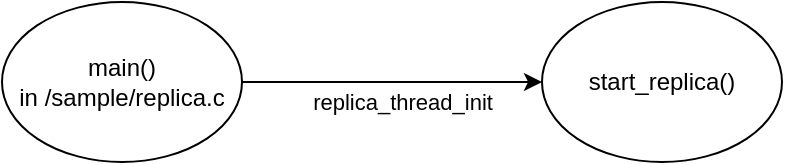 <mxfile version="21.5.0" type="device">
  <diagram name="Seite-1" id="ZIjmd6e4IvBAkP0rNh-3">
    <mxGraphModel dx="1434" dy="836" grid="1" gridSize="10" guides="1" tooltips="1" connect="1" arrows="1" fold="1" page="1" pageScale="1" pageWidth="1654" pageHeight="1169" math="0" shadow="0">
      <root>
        <mxCell id="0" />
        <mxCell id="1" parent="0" />
        <mxCell id="F47UQWraeIoKArcrdMqO-4" value="main()&lt;br&gt;in /sample/replica.c" style="ellipse;whiteSpace=wrap;html=1;" vertex="1" parent="1">
          <mxGeometry x="390" y="290" width="120" height="80" as="geometry" />
        </mxCell>
        <mxCell id="F47UQWraeIoKArcrdMqO-5" value="start_replica()" style="ellipse;whiteSpace=wrap;html=1;" vertex="1" parent="1">
          <mxGeometry x="660" y="290" width="120" height="80" as="geometry" />
        </mxCell>
        <mxCell id="F47UQWraeIoKArcrdMqO-6" value="" style="endArrow=classic;html=1;rounded=0;exitX=1;exitY=0.5;exitDx=0;exitDy=0;" edge="1" parent="1" source="F47UQWraeIoKArcrdMqO-4" target="F47UQWraeIoKArcrdMqO-5">
          <mxGeometry width="50" height="50" relative="1" as="geometry">
            <mxPoint x="700" y="450" as="sourcePoint" />
            <mxPoint x="750" y="400" as="targetPoint" />
          </mxGeometry>
        </mxCell>
        <mxCell id="F47UQWraeIoKArcrdMqO-7" value="replica_thread_init" style="edgeLabel;html=1;align=center;verticalAlign=middle;resizable=0;points=[];" vertex="1" connectable="0" parent="F47UQWraeIoKArcrdMqO-6">
          <mxGeometry x="0.173" y="-1" relative="1" as="geometry">
            <mxPoint x="-8" y="9" as="offset" />
          </mxGeometry>
        </mxCell>
      </root>
    </mxGraphModel>
  </diagram>
</mxfile>
